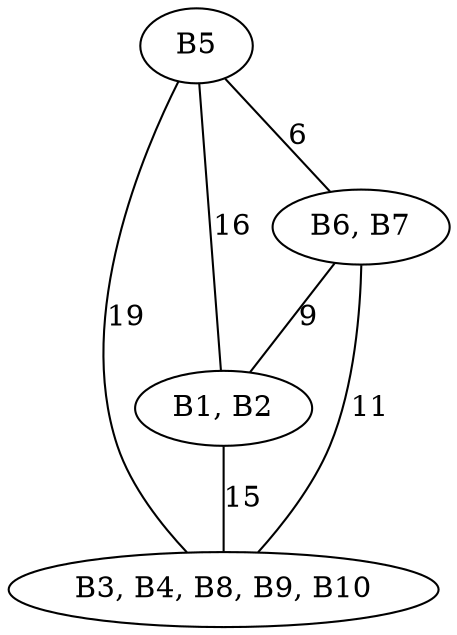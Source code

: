 graph qu_edge_labeling_after {

  "B1, B2" -- "B3, B4, B8, B9, B10" [label = "15"]

  "B5" -- "B6, B7"              [label =  "6"]
  "B5" -- "B1, B2"              [label = "16"]
  "B5" -- "B3, B4, B8, B9, B10" [label = "19"]

  "B6, B7" -- "B1, B2"              [label =  "9"]
  "B6, B7" -- "B3, B4, B8, B9, B10" [label = "11"]

}
